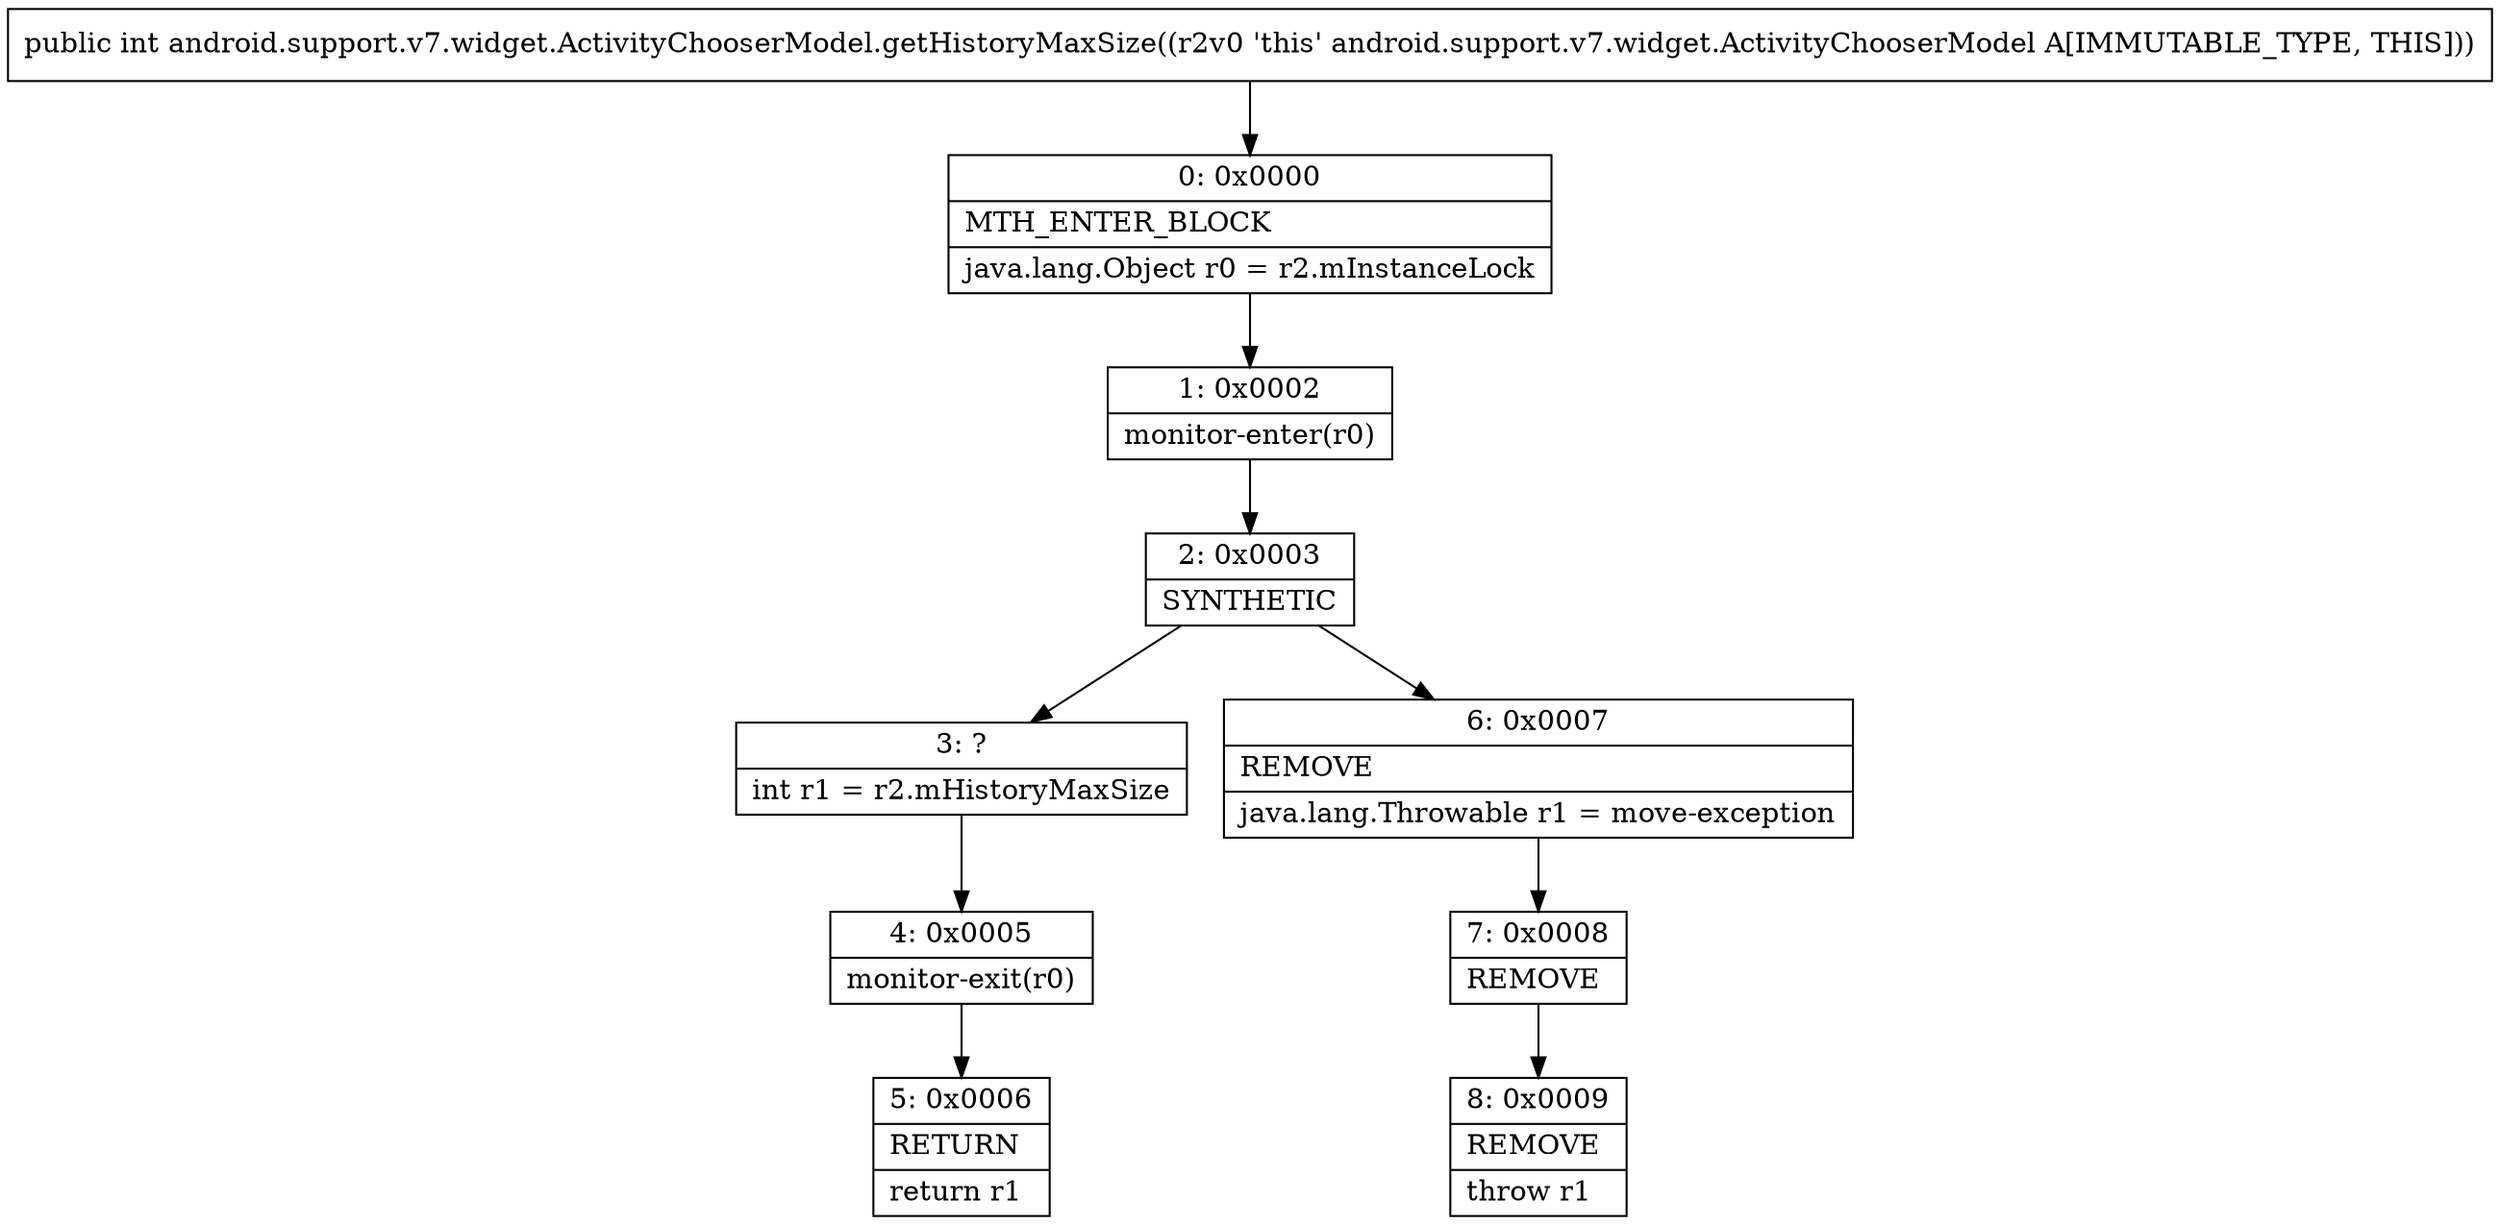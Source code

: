 digraph "CFG forandroid.support.v7.widget.ActivityChooserModel.getHistoryMaxSize()I" {
Node_0 [shape=record,label="{0\:\ 0x0000|MTH_ENTER_BLOCK\l|java.lang.Object r0 = r2.mInstanceLock\l}"];
Node_1 [shape=record,label="{1\:\ 0x0002|monitor\-enter(r0)\l}"];
Node_2 [shape=record,label="{2\:\ 0x0003|SYNTHETIC\l}"];
Node_3 [shape=record,label="{3\:\ ?|int r1 = r2.mHistoryMaxSize\l}"];
Node_4 [shape=record,label="{4\:\ 0x0005|monitor\-exit(r0)\l}"];
Node_5 [shape=record,label="{5\:\ 0x0006|RETURN\l|return r1\l}"];
Node_6 [shape=record,label="{6\:\ 0x0007|REMOVE\l|java.lang.Throwable r1 = move\-exception\l}"];
Node_7 [shape=record,label="{7\:\ 0x0008|REMOVE\l}"];
Node_8 [shape=record,label="{8\:\ 0x0009|REMOVE\l|throw r1\l}"];
MethodNode[shape=record,label="{public int android.support.v7.widget.ActivityChooserModel.getHistoryMaxSize((r2v0 'this' android.support.v7.widget.ActivityChooserModel A[IMMUTABLE_TYPE, THIS])) }"];
MethodNode -> Node_0;
Node_0 -> Node_1;
Node_1 -> Node_2;
Node_2 -> Node_3;
Node_2 -> Node_6;
Node_3 -> Node_4;
Node_4 -> Node_5;
Node_6 -> Node_7;
Node_7 -> Node_8;
}

